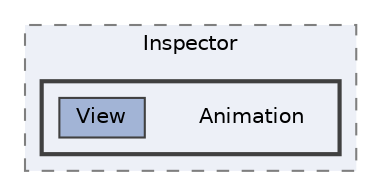 digraph "C:/Users/むずでょ/Documents/Unity Projects/RMU-1-00-00-Research/Assets/RPGMaker/Codebase/Editor/Inspector/Animation"
{
 // LATEX_PDF_SIZE
  bgcolor="transparent";
  edge [fontname=Helvetica,fontsize=10,labelfontname=Helvetica,labelfontsize=10];
  node [fontname=Helvetica,fontsize=10,shape=box,height=0.2,width=0.4];
  compound=true
  subgraph clusterdir_556927790365328304c22c636a104915 {
    graph [ bgcolor="#edf0f7", pencolor="grey50", label="Inspector", fontname=Helvetica,fontsize=10 style="filled,dashed", URL="dir_556927790365328304c22c636a104915.html",tooltip=""]
  subgraph clusterdir_1f1204ccad300a334ac8cadac3f9028a {
    graph [ bgcolor="#edf0f7", pencolor="grey25", label="", fontname=Helvetica,fontsize=10 style="filled,bold", URL="dir_1f1204ccad300a334ac8cadac3f9028a.html",tooltip=""]
    dir_1f1204ccad300a334ac8cadac3f9028a [shape=plaintext, label="Animation"];
  dir_d3a5f5e92a2ced9f88f227ae835008b6 [label="View", fillcolor="#a2b4d6", color="grey25", style="filled", URL="dir_d3a5f5e92a2ced9f88f227ae835008b6.html",tooltip=""];
  }
  }
}
